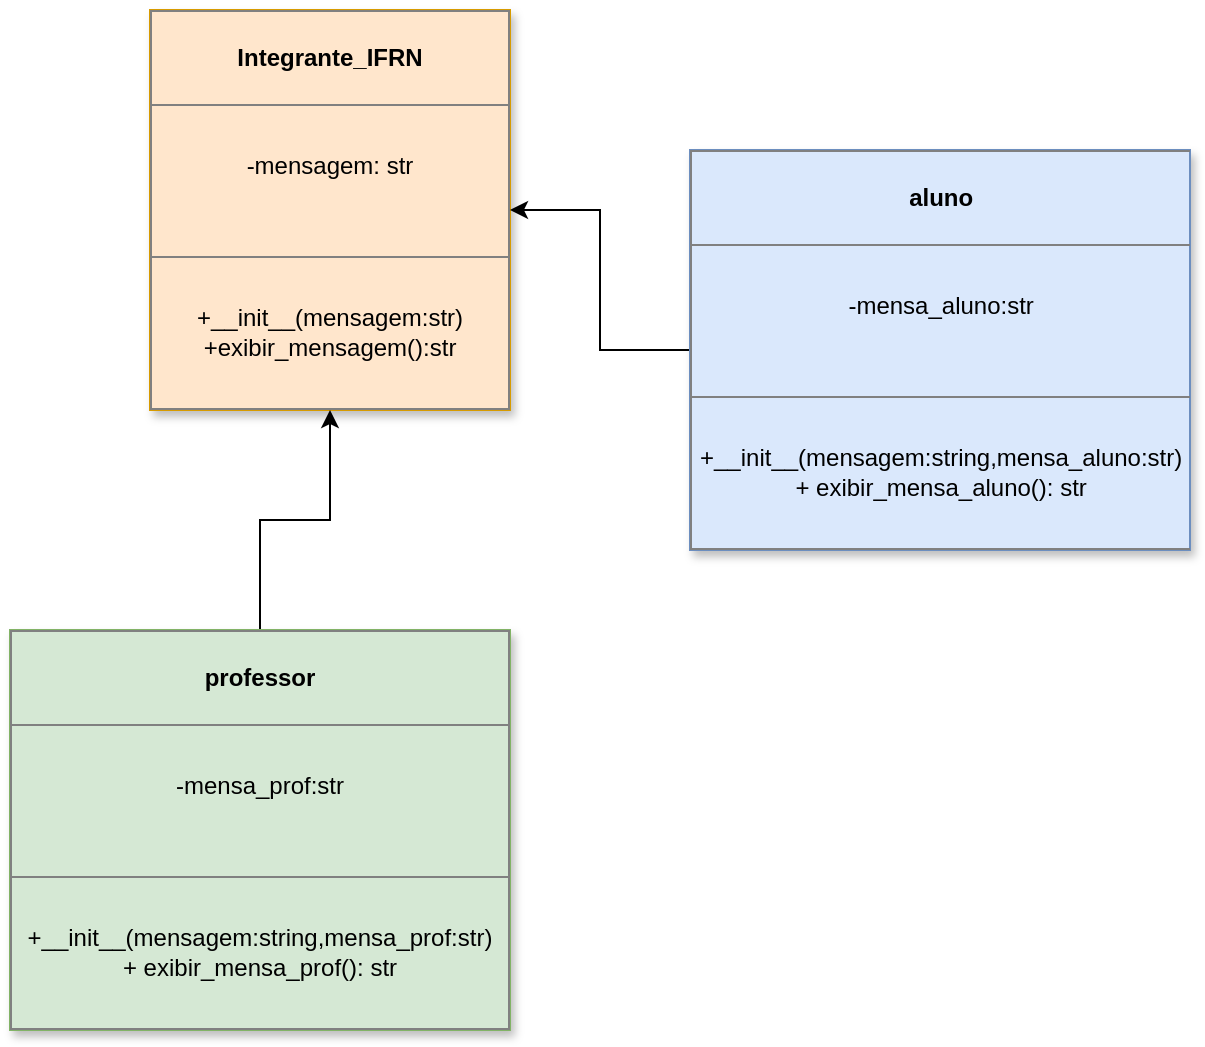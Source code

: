 <mxfile version="24.9.3">
  <diagram id="C5RBs43oDa-KdzZeNtuy" name="Page-1">
    <mxGraphModel dx="1076" dy="619" grid="1" gridSize="10" guides="1" tooltips="1" connect="1" arrows="1" fold="1" page="1" pageScale="1" pageWidth="827" pageHeight="1169" math="0" shadow="0">
      <root>
        <mxCell id="WIyWlLk6GJQsqaUBKTNV-0" />
        <mxCell id="WIyWlLk6GJQsqaUBKTNV-1" parent="WIyWlLk6GJQsqaUBKTNV-0" />
        <mxCell id="D_LB8Qhk7jfWhu0oHWrd-16" value="&lt;table border=&quot;1&quot; width=&quot;100%&quot; height=&quot;100%&quot; cellpadding=&quot;4&quot; style=&quot;width:100%;height:100%;border-collapse:collapse;&quot;&gt;&lt;tbody&gt;&lt;tr&gt;&lt;th align=&quot;center&quot;&gt;Integrante_IFRN&lt;br&gt;&lt;/th&gt;&lt;/tr&gt;&lt;tr&gt;&lt;td align=&quot;center&quot;&gt;-mensagem: str&lt;br&gt;&lt;br&gt;&lt;/td&gt;&lt;/tr&gt;&lt;tr&gt;&lt;td align=&quot;center&quot;&gt;+__init__(mensagem:str)&lt;br&gt;+exibir_mensagem():str&lt;/td&gt;&lt;/tr&gt;&lt;/tbody&gt;&lt;/table&gt;" style="text;html=1;whiteSpace=wrap;strokeColor=#d79b00;fillColor=#ffe6cc;overflow=fill;shadow=1;" vertex="1" parent="WIyWlLk6GJQsqaUBKTNV-1">
          <mxGeometry x="210" y="60" width="180" height="200" as="geometry" />
        </mxCell>
        <mxCell id="D_LB8Qhk7jfWhu0oHWrd-21" value="" style="edgeStyle=orthogonalEdgeStyle;rounded=0;orthogonalLoop=1;jettySize=auto;html=1;" edge="1" parent="WIyWlLk6GJQsqaUBKTNV-1" source="D_LB8Qhk7jfWhu0oHWrd-18" target="D_LB8Qhk7jfWhu0oHWrd-16">
          <mxGeometry relative="1" as="geometry" />
        </mxCell>
        <mxCell id="D_LB8Qhk7jfWhu0oHWrd-18" value="&lt;table border=&quot;1&quot; width=&quot;100%&quot; height=&quot;100%&quot; cellpadding=&quot;4&quot; style=&quot;width:100%;height:100%;border-collapse:collapse;&quot;&gt;&lt;tbody&gt;&lt;tr&gt;&lt;th align=&quot;center&quot;&gt;professor&lt;br&gt;&lt;/th&gt;&lt;/tr&gt;&lt;tr&gt;&lt;td align=&quot;center&quot;&gt;-mensa_prof:str&lt;br&gt;&lt;br&gt;&lt;/td&gt;&lt;/tr&gt;&lt;tr&gt;&lt;td align=&quot;center&quot;&gt;+__init__(mensagem:string,mensa_prof:str)&lt;br&gt;+ exibir_mensa_prof(): str&lt;br&gt;&lt;/td&gt;&lt;/tr&gt;&lt;/tbody&gt;&lt;/table&gt;" style="text;html=1;whiteSpace=wrap;strokeColor=#82b366;fillColor=#d5e8d4;overflow=fill;shadow=1;" vertex="1" parent="WIyWlLk6GJQsqaUBKTNV-1">
          <mxGeometry x="140" y="370" width="250" height="200" as="geometry" />
        </mxCell>
        <mxCell id="D_LB8Qhk7jfWhu0oHWrd-22" value="" style="edgeStyle=orthogonalEdgeStyle;rounded=0;orthogonalLoop=1;jettySize=auto;html=1;" edge="1" parent="WIyWlLk6GJQsqaUBKTNV-1" source="D_LB8Qhk7jfWhu0oHWrd-19" target="D_LB8Qhk7jfWhu0oHWrd-16">
          <mxGeometry relative="1" as="geometry" />
        </mxCell>
        <mxCell id="D_LB8Qhk7jfWhu0oHWrd-19" value="&lt;table border=&quot;1&quot; width=&quot;100%&quot; height=&quot;100%&quot; cellpadding=&quot;4&quot; style=&quot;width:100%;height:100%;border-collapse:collapse;&quot;&gt;&lt;tbody&gt;&lt;tr&gt;&lt;th align=&quot;center&quot;&gt;aluno&lt;/th&gt;&lt;/tr&gt;&lt;tr&gt;&lt;td align=&quot;center&quot;&gt;-mensa_aluno:str&lt;br&gt;&lt;br&gt;&lt;/td&gt;&lt;/tr&gt;&lt;tr&gt;&lt;td align=&quot;center&quot;&gt;+__init__(mensagem:string,mensa_aluno:str)&lt;br&gt;+ exibir_mensa_aluno(): str&lt;br&gt;&lt;/td&gt;&lt;/tr&gt;&lt;/tbody&gt;&lt;/table&gt;" style="text;html=1;whiteSpace=wrap;strokeColor=#6c8ebf;fillColor=#dae8fc;overflow=fill;shadow=1;" vertex="1" parent="WIyWlLk6GJQsqaUBKTNV-1">
          <mxGeometry x="480" y="130" width="250" height="200" as="geometry" />
        </mxCell>
      </root>
    </mxGraphModel>
  </diagram>
</mxfile>
